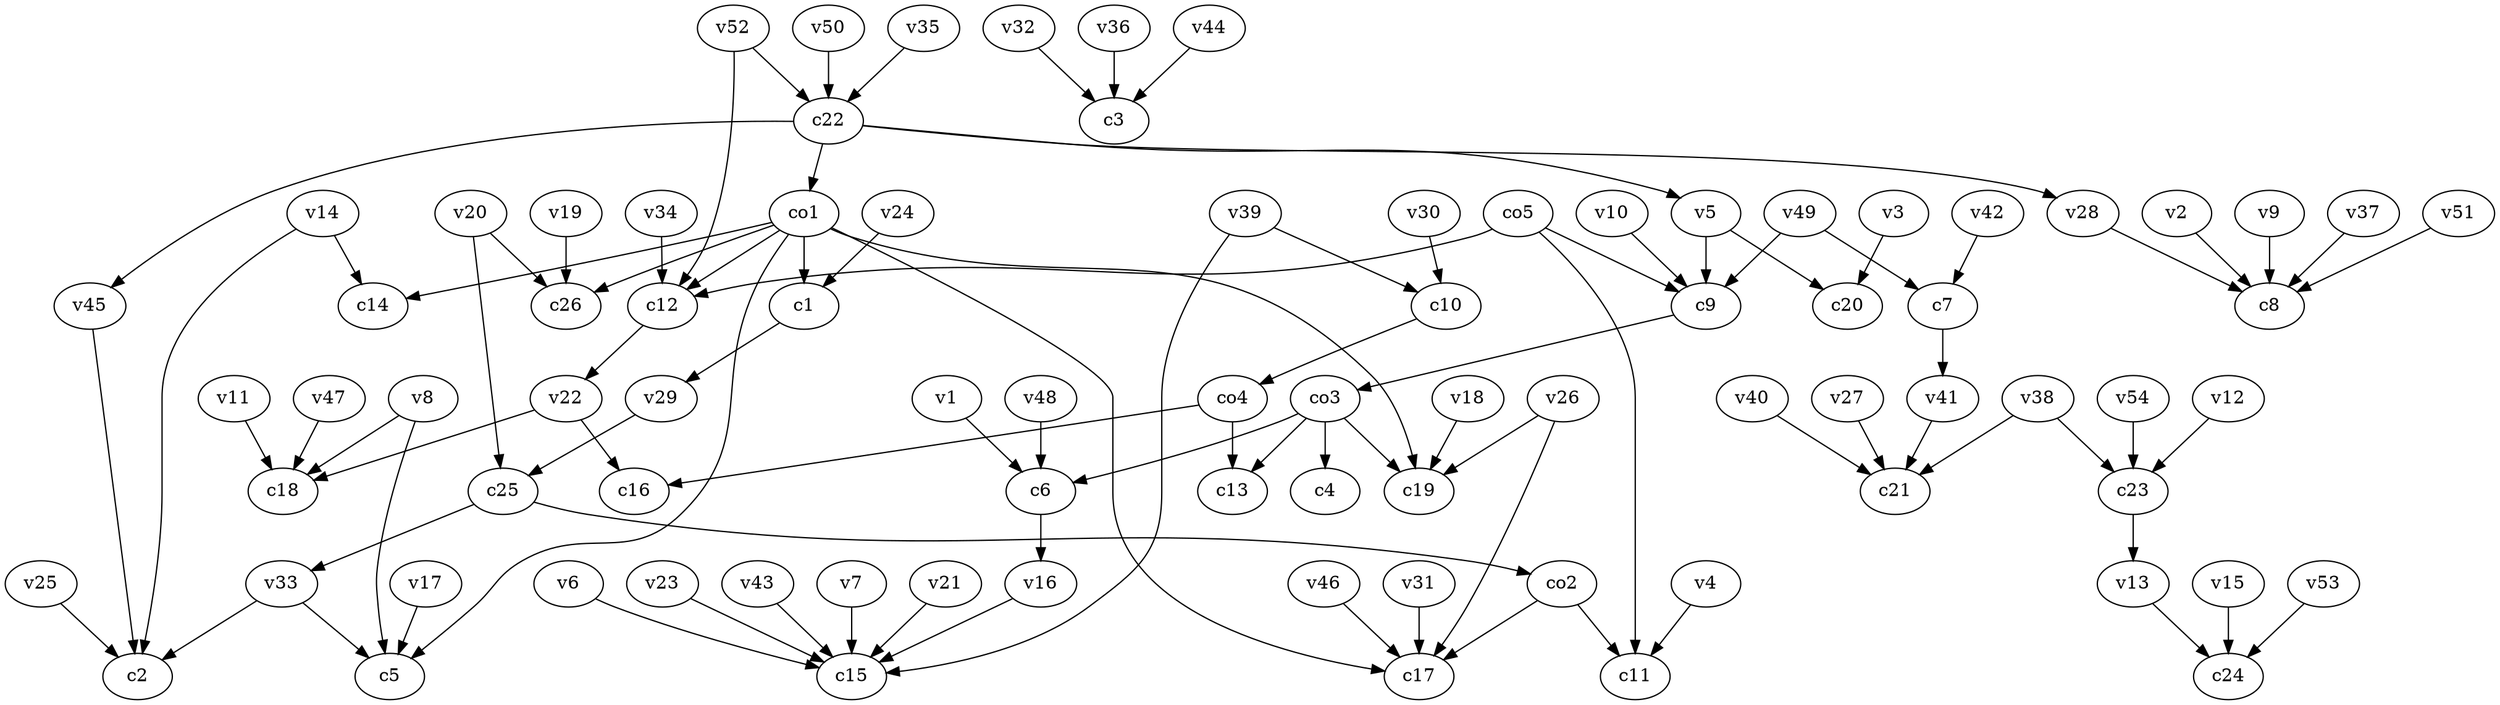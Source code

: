 strict digraph  {
c1;
c2;
c3;
c4;
c5;
c6;
c7;
c8;
c9;
c10;
c11;
c12;
c13;
c14;
c15;
c16;
c17;
c18;
c19;
c20;
c21;
c22;
c23;
c24;
c25;
c26;
v1;
v2;
v3;
v4;
v5;
v6;
v7;
v8;
v9;
v10;
v11;
v12;
v13;
v14;
v15;
v16;
v17;
v18;
v19;
v20;
v21;
v22;
v23;
v24;
v25;
v26;
v27;
v28;
v29;
v30;
v31;
v32;
v33;
v34;
v35;
v36;
v37;
v38;
v39;
v40;
v41;
v42;
v43;
v44;
v45;
v46;
v47;
v48;
v49;
v50;
v51;
v52;
v53;
v54;
co1;
co2;
co3;
co4;
co5;
c1 -> v29  [weight=1];
c6 -> v16  [weight=1];
c7 -> v41  [weight=1];
c9 -> co3  [weight=1];
c10 -> co4  [weight=1];
c12 -> v22  [weight=1];
c22 -> v28  [weight=1];
c22 -> v5  [weight=1];
c22 -> co1  [weight=1];
c22 -> v45  [weight=1];
c23 -> v13  [weight=1];
c25 -> v33  [weight=1];
c25 -> co2  [weight=1];
v1 -> c6  [weight=1];
v2 -> c8  [weight=1];
v3 -> c20  [weight=1];
v4 -> c11  [weight=1];
v5 -> c9  [weight=1];
v5 -> c20  [weight=1];
v6 -> c15  [weight=1];
v7 -> c15  [weight=1];
v8 -> c18  [weight=1];
v8 -> c5  [weight=1];
v9 -> c8  [weight=1];
v10 -> c9  [weight=1];
v11 -> c18  [weight=1];
v12 -> c23  [weight=1];
v13 -> c24  [weight=1];
v14 -> c2  [weight=1];
v14 -> c14  [weight=1];
v15 -> c24  [weight=1];
v16 -> c15  [weight=1];
v17 -> c5  [weight=1];
v18 -> c19  [weight=1];
v19 -> c26  [weight=1];
v20 -> c25  [weight=1];
v20 -> c26  [weight=1];
v21 -> c15  [weight=1];
v22 -> c18  [weight=1];
v22 -> c16  [weight=1];
v23 -> c15  [weight=1];
v24 -> c1  [weight=1];
v25 -> c2  [weight=1];
v26 -> c17  [weight=1];
v26 -> c19  [weight=1];
v27 -> c21  [weight=1];
v28 -> c8  [weight=1];
v29 -> c25  [weight=1];
v30 -> c10  [weight=1];
v31 -> c17  [weight=1];
v32 -> c3  [weight=1];
v33 -> c5  [weight=1];
v33 -> c2  [weight=1];
v34 -> c12  [weight=1];
v35 -> c22  [weight=1];
v36 -> c3  [weight=1];
v37 -> c8  [weight=1];
v38 -> c23  [weight=1];
v38 -> c21  [weight=1];
v39 -> c10  [weight=1];
v39 -> c15  [weight=1];
v40 -> c21  [weight=1];
v41 -> c21  [weight=1];
v42 -> c7  [weight=1];
v43 -> c15  [weight=1];
v44 -> c3  [weight=1];
v45 -> c2  [weight=1];
v46 -> c17  [weight=1];
v47 -> c18  [weight=1];
v48 -> c6  [weight=1];
v49 -> c7  [weight=1];
v49 -> c9  [weight=1];
v50 -> c22  [weight=1];
v51 -> c8  [weight=1];
v52 -> c22  [weight=1];
v52 -> c12  [weight=1];
v53 -> c24  [weight=1];
v54 -> c23  [weight=1];
co1 -> c1  [weight=1];
co1 -> c14  [weight=1];
co1 -> c26  [weight=1];
co1 -> c17  [weight=1];
co1 -> c19  [weight=1];
co1 -> c12  [weight=1];
co1 -> c5  [weight=1];
co2 -> c11  [weight=1];
co2 -> c17  [weight=1];
co3 -> c13  [weight=1];
co3 -> c6  [weight=1];
co3 -> c19  [weight=1];
co3 -> c4  [weight=1];
co4 -> c13  [weight=1];
co4 -> c16  [weight=1];
co5 -> c12  [weight=1];
co5 -> c9  [weight=1];
co5 -> c11  [weight=1];
}
